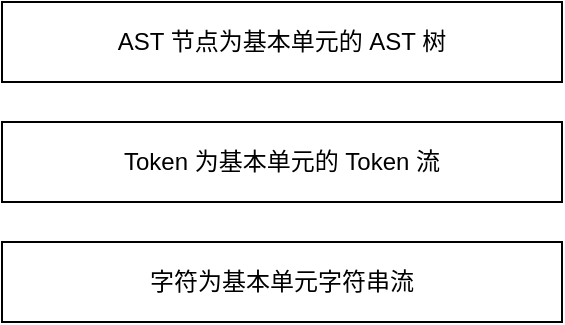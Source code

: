<mxfile version="12.4.2" type="device" pages="1"><diagram id="EA2etytyXlBY-5Cp5Bwg" name="Page-1"><mxGraphModel dx="1106" dy="830" grid="1" gridSize="10" guides="1" tooltips="1" connect="1" arrows="1" fold="1" page="1" pageScale="1" pageWidth="827" pageHeight="1169" math="0" shadow="0"><root><mxCell id="0"/><mxCell id="1" parent="0"/><mxCell id="oybNVRYUimPQi_ZNIyCl-1" value="AST 节点为基本单元的 AST 树" style="rounded=0;whiteSpace=wrap;html=1;" vertex="1" parent="1"><mxGeometry x="280" y="200" width="280" height="40" as="geometry"/></mxCell><mxCell id="oybNVRYUimPQi_ZNIyCl-4" value="Token 为基本单元的 Token 流" style="rounded=0;whiteSpace=wrap;html=1;" vertex="1" parent="1"><mxGeometry x="280" y="260" width="280" height="40" as="geometry"/></mxCell><mxCell id="oybNVRYUimPQi_ZNIyCl-5" value="字符为基本单元字符串流" style="rounded=0;whiteSpace=wrap;html=1;" vertex="1" parent="1"><mxGeometry x="280" y="320" width="280" height="40" as="geometry"/></mxCell></root></mxGraphModel></diagram></mxfile>